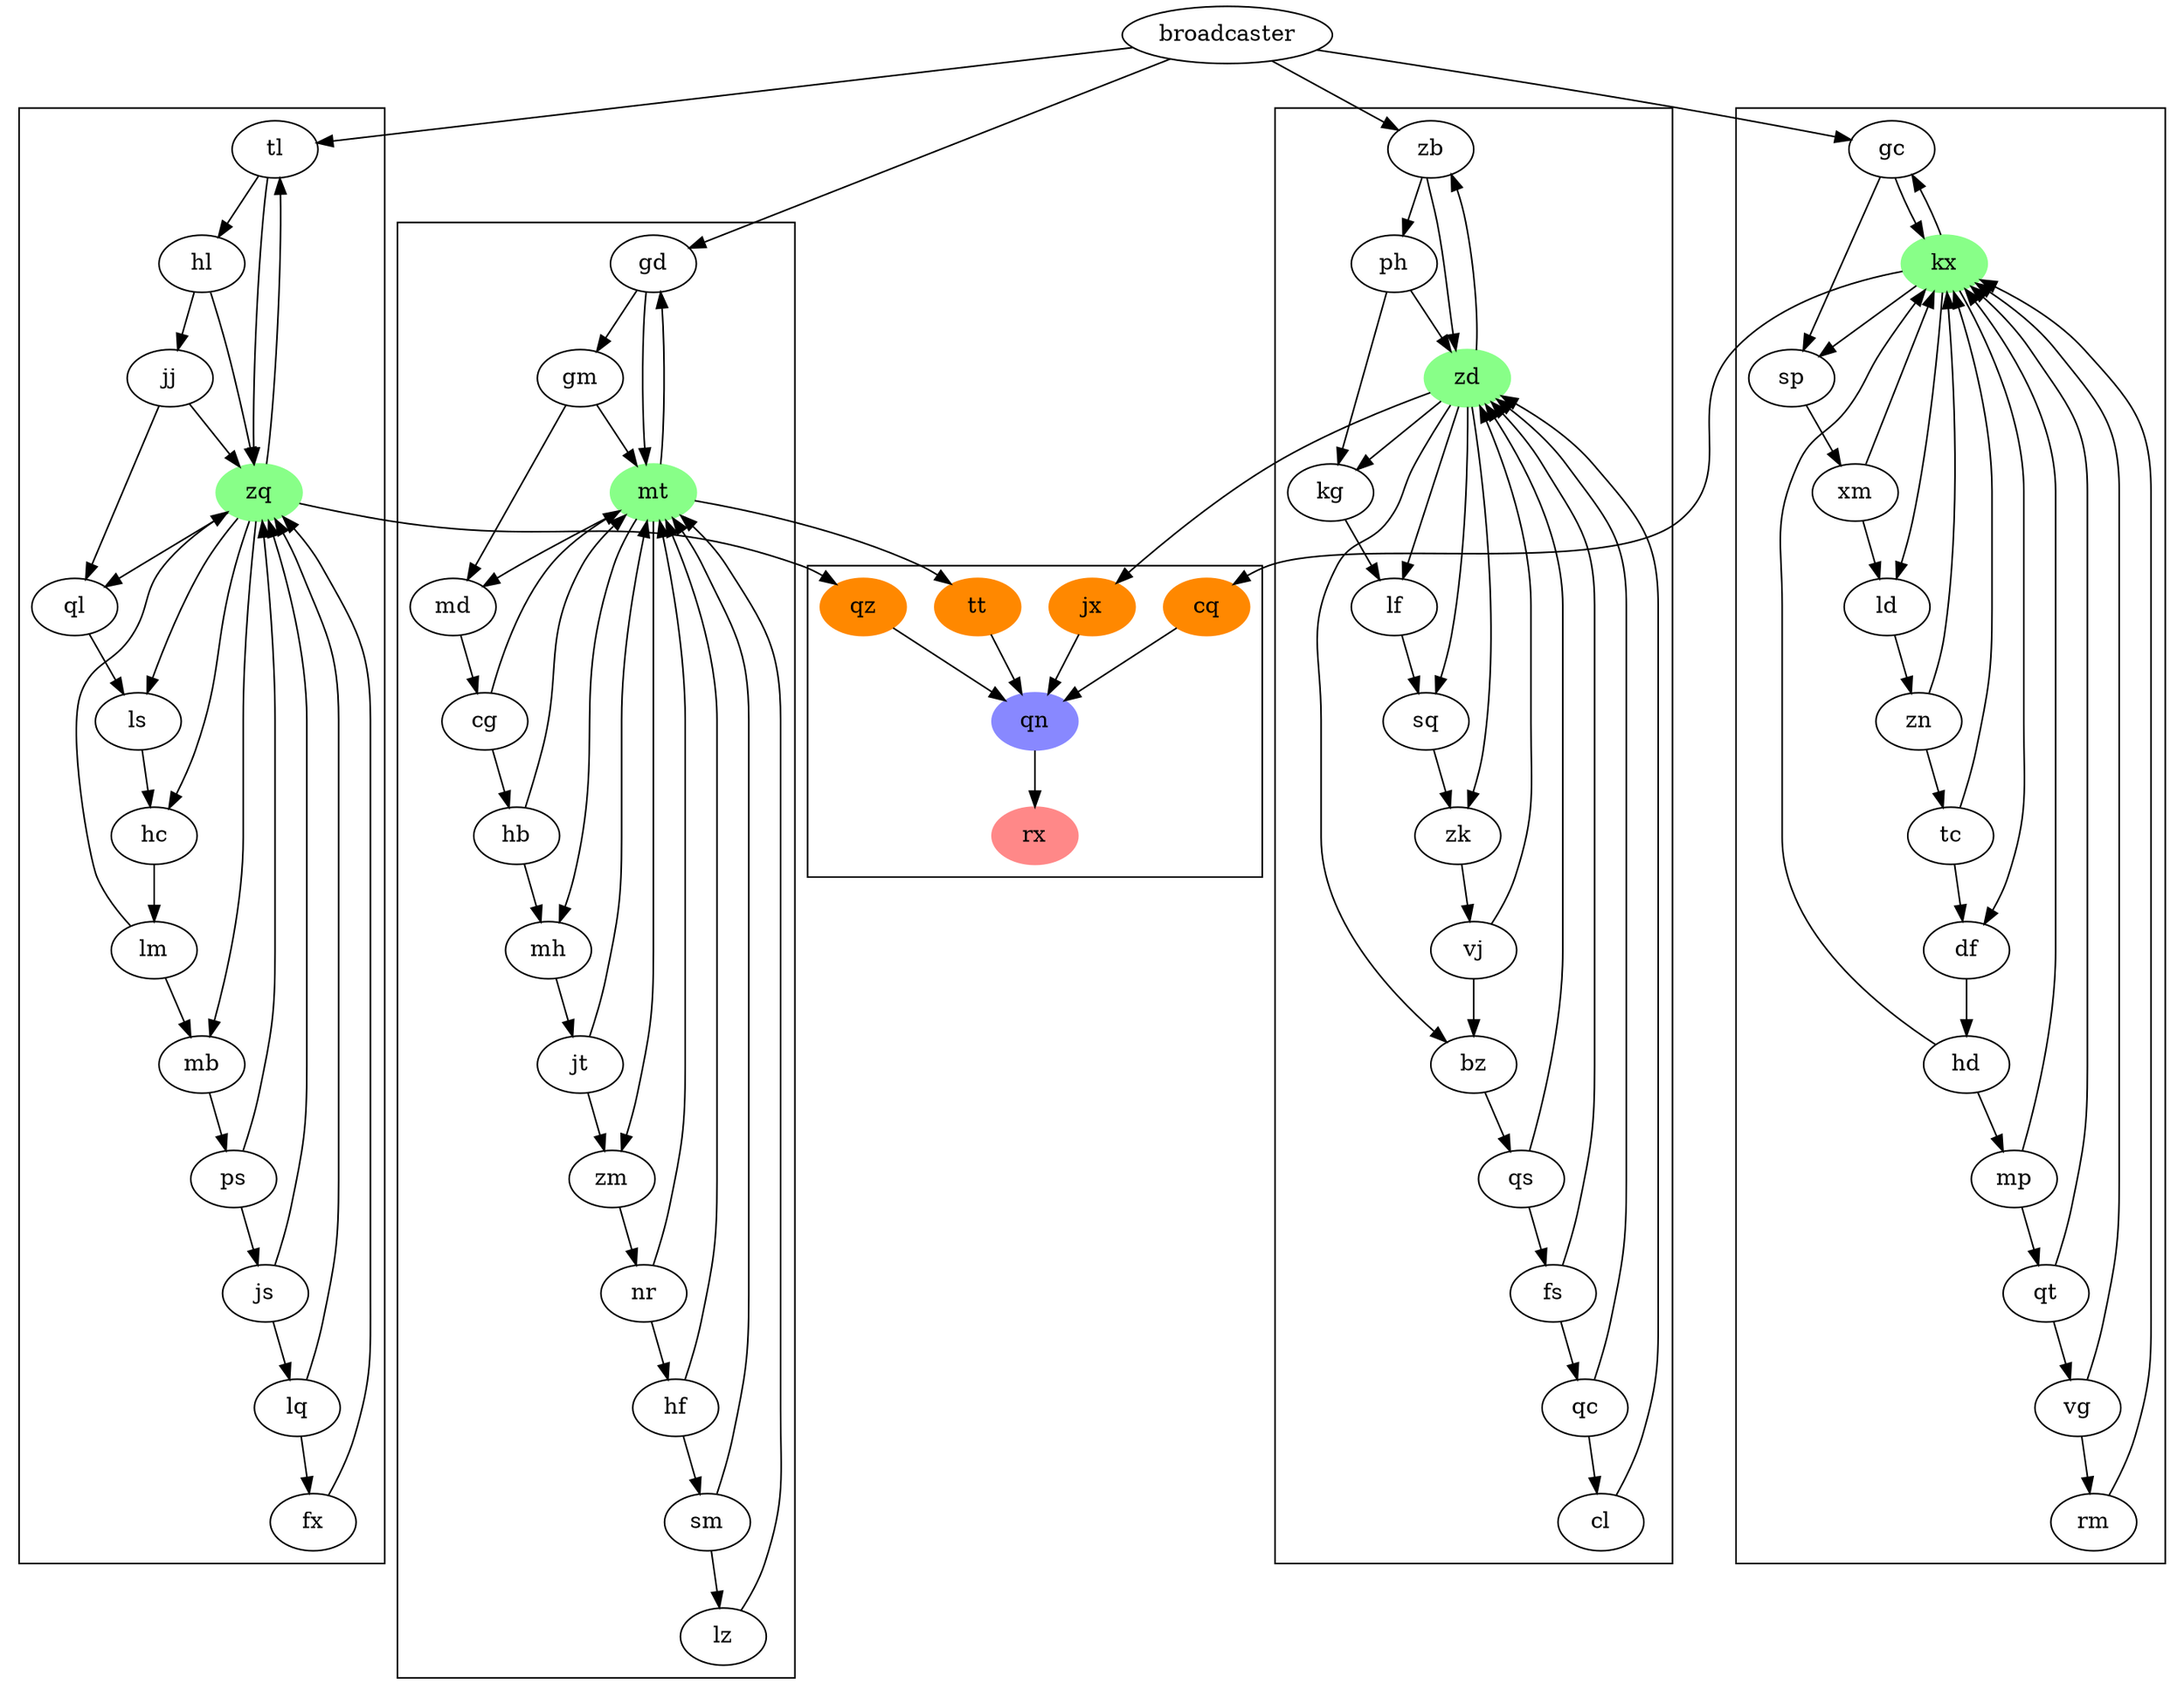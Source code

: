 digraph mygraph {
    broadcaster -> tl, gd, zb, gc

    subgraph cluster1 {
        kx [style=filled, color="#88ff88"]
        gc; sp; xm; ld; zn; tc; df; hd; mp; qt; vg; rm
    }
    subgraph cluster2 {
        zd [style=filled, color="#88ff88"]
        zb; ph; kg; lf; sq; zk; vj; bz; qs; fs; qc; cl
    }
    subgraph cluster3 {
        zq [style=filled, color="#88ff88"]
        tl; hl; jj; ql; ls; lm; mb; ps; js; lq; fx; hc
    }
    subgraph cluster4 {
        mt [style=filled, color="#88ff88"]
        gd; gm; md; cg; hb; mh; jt; zm; nr; hf; sm; lz; 
    }
    subgraph cluster5 {
        
        jx [style=filled, color="#ff8800"]
        qz [style=filled, color="#ff8800"]
        tt [style=filled, color="#ff8800"]
        cq [style=filled, color="#ff8800"]

        qn [style=filled, color="#8888ff"]
        
        rx [style=filled, color="#ff8888"]
    }
    

    gc -> kx, sp

    cg -> mt, hb
    sp -> xm
    nr -> hf, mt
    
    qz -> qn
    df -> hd
    vg -> rm, kx
    gm -> mt, md
    ls -> hc
    lq -> zq, fx
    zd -> bz, kg, zb, lf, sq, zk, jx
    lz -> mt
    sq -> zk
    zn -> kx, tc
    zq -> mb, hc, qz, ql, tl, ls
    mt -> zm, tt, mh, gd, md
    lm -> mb, zq
    hf -> mt, sm
    hb -> mh, mt
    rm -> kx
    
    cq -> qn
    mh -> jt
    zm -> nr
    xm -> kx, ld
    jx -> qn
    
    qn -> rx 
    mp -> qt, kx
    zk -> vj
    hd -> mp, kx
    tl -> zq, hl
    zb -> zd, ph
    cl -> zd
    tt -> qn
    ld -> zn
    js -> lq, zq
    sm -> mt, lz
    qt -> vg, kx
    md -> cg
    vj -> bz, zd
    qs -> zd, fs
    mb -> ps
    kx -> cq, gc, sp, df, ld
    hc -> lm
    tc -> df, kx
    ps -> js, zq
    fs -> qc, zd
    hl -> jj, zq
    bz -> qs
    jj -> zq, ql
    ql -> ls
    ph -> kg, zd
    qc -> cl, zd
    lf -> sq
    kg -> lf
    fx -> zq
    jt -> zm, mt
    gd -> gm, mt
}